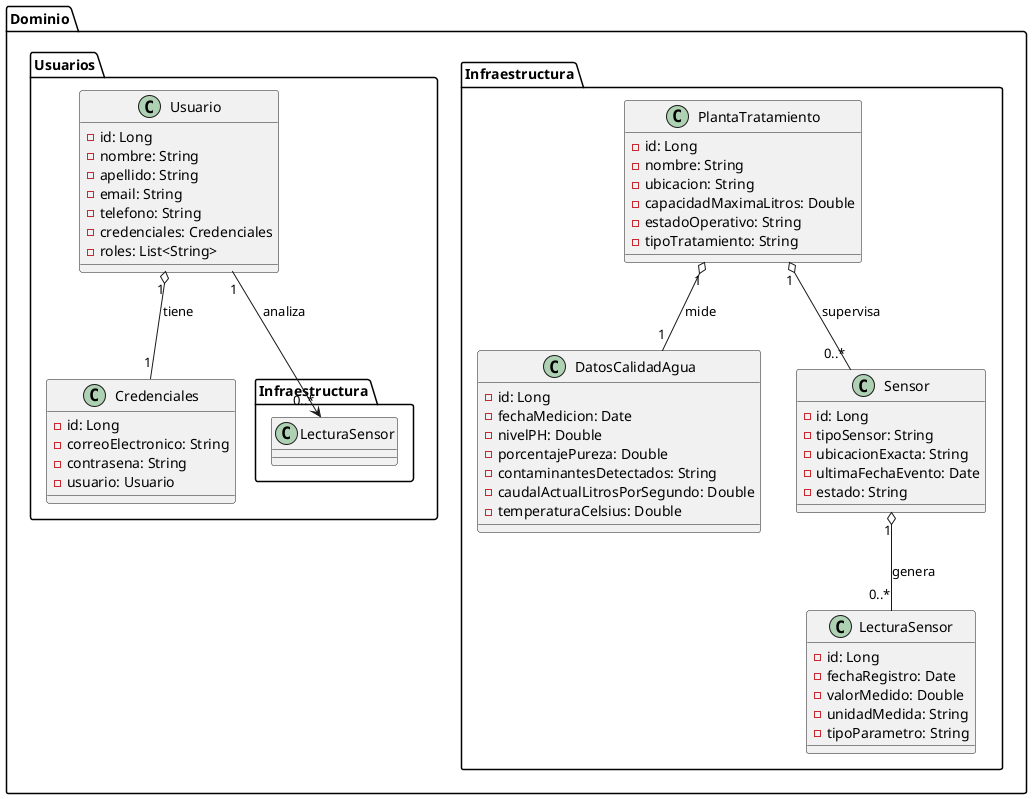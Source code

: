 @startuml
package "Dominio" {

    package "Infraestructura" {
        ' Clase principal: Planta de Tratamiento
        class PlantaTratamiento {
            - id: Long
            - nombre: String
            - ubicacion: String
            - capacidadMaximaLitros: Double
            - estadoOperativo: String
            - tipoTratamiento: String
        }

        ' Datos de Calidad del Agua gestionados por la planta
        class DatosCalidadAgua {
            - id: Long
            - fechaMedicion: Date
            - nivelPH: Double
            - porcentajePureza: Double
            - contaminantesDetectados: String
            - caudalActualLitrosPorSegundo: Double
            - temperaturaCelsius: Double
        }

        ' Sensor relacionado con la planta y lecturas
        class Sensor {
            - id: Long
            - tipoSensor: String
            - ubicacionExacta: String
            - ultimaFechaEvento: Date
            - estado: String
        }

        ' Lectura del Sensor: registros históricos
        class LecturaSensor {
            - id: Long
            - fechaRegistro: Date
            - valorMedido: Double
            - unidadMedida: String
            - tipoParametro: String
        }

        ' Relaciones principales
        PlantaTratamiento "1" o-- "1" DatosCalidadAgua : mide
        PlantaTratamiento "1" o-- "0..*" Sensor : supervisa
        Sensor "1" o-- "0..*" LecturaSensor : genera
    }

    package "Usuarios" {
        ' Usuario que consulta datos
        class Usuario {
            - id: Long
            - nombre: String
            - apellido: String
            - email: String
            - telefono: String
            - credenciales: Credenciales
            - roles: List<String>
        }

        ' Credenciales del usuario
        class Credenciales {
            - id: Long
            - correoElectronico: String
            - contrasena: String
            - usuario: Usuario
        }

        ' Relación entre usuario y credenciales
        Usuario "1" o-- "1" Credenciales : tiene

        ' Relación entre Usuario y Sensor/LecturaSensor
        Usuario "1" --> "0..*" Infraestructura.LecturaSensor : analiza
    }
}
@enduml
